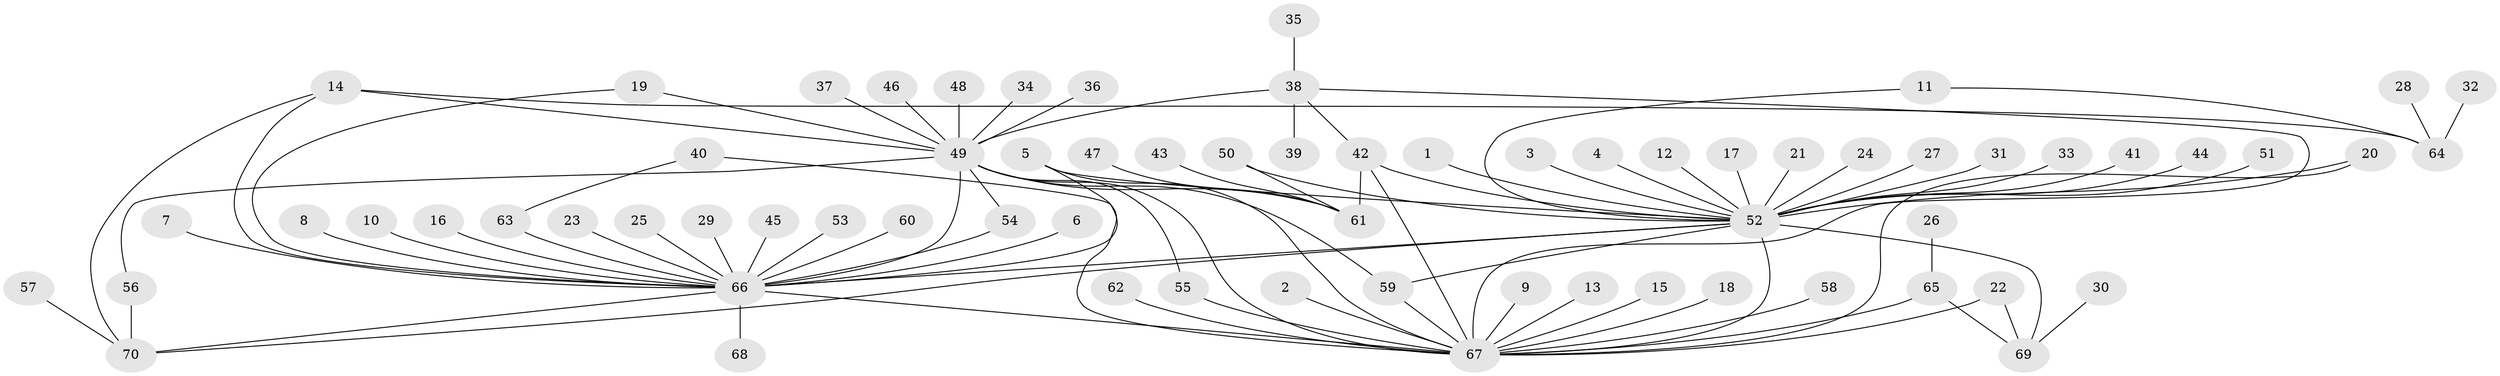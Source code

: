 // original degree distribution, {21: 0.007142857142857143, 23: 0.007142857142857143, 12: 0.007142857142857143, 28: 0.007142857142857143, 1: 0.5285714285714286, 5: 0.03571428571428571, 3: 0.07857142857142857, 7: 0.014285714285714285, 2: 0.2357142857142857, 6: 0.02142857142857143, 4: 0.05714285714285714}
// Generated by graph-tools (version 1.1) at 2025/50/03/09/25 03:50:00]
// undirected, 70 vertices, 92 edges
graph export_dot {
graph [start="1"]
  node [color=gray90,style=filled];
  1;
  2;
  3;
  4;
  5;
  6;
  7;
  8;
  9;
  10;
  11;
  12;
  13;
  14;
  15;
  16;
  17;
  18;
  19;
  20;
  21;
  22;
  23;
  24;
  25;
  26;
  27;
  28;
  29;
  30;
  31;
  32;
  33;
  34;
  35;
  36;
  37;
  38;
  39;
  40;
  41;
  42;
  43;
  44;
  45;
  46;
  47;
  48;
  49;
  50;
  51;
  52;
  53;
  54;
  55;
  56;
  57;
  58;
  59;
  60;
  61;
  62;
  63;
  64;
  65;
  66;
  67;
  68;
  69;
  70;
  1 -- 52 [weight=1.0];
  2 -- 67 [weight=1.0];
  3 -- 52 [weight=1.0];
  4 -- 52 [weight=1.0];
  5 -- 52 [weight=1.0];
  5 -- 66 [weight=1.0];
  5 -- 67 [weight=1.0];
  6 -- 66 [weight=1.0];
  7 -- 66 [weight=1.0];
  8 -- 66 [weight=1.0];
  9 -- 67 [weight=1.0];
  10 -- 66 [weight=1.0];
  11 -- 52 [weight=1.0];
  11 -- 64 [weight=1.0];
  12 -- 52 [weight=1.0];
  13 -- 67 [weight=1.0];
  14 -- 49 [weight=1.0];
  14 -- 64 [weight=1.0];
  14 -- 66 [weight=1.0];
  14 -- 70 [weight=1.0];
  15 -- 67 [weight=1.0];
  16 -- 66 [weight=1.0];
  17 -- 52 [weight=1.0];
  18 -- 67 [weight=1.0];
  19 -- 49 [weight=1.0];
  19 -- 66 [weight=1.0];
  20 -- 52 [weight=1.0];
  20 -- 67 [weight=1.0];
  21 -- 52 [weight=1.0];
  22 -- 67 [weight=1.0];
  22 -- 69 [weight=1.0];
  23 -- 66 [weight=1.0];
  24 -- 52 [weight=1.0];
  25 -- 66 [weight=1.0];
  26 -- 65 [weight=1.0];
  27 -- 52 [weight=1.0];
  28 -- 64 [weight=1.0];
  29 -- 66 [weight=1.0];
  30 -- 69 [weight=1.0];
  31 -- 52 [weight=1.0];
  32 -- 64 [weight=1.0];
  33 -- 52 [weight=1.0];
  34 -- 49 [weight=1.0];
  35 -- 38 [weight=1.0];
  36 -- 49 [weight=1.0];
  37 -- 49 [weight=1.0];
  38 -- 39 [weight=1.0];
  38 -- 42 [weight=1.0];
  38 -- 49 [weight=2.0];
  38 -- 67 [weight=1.0];
  40 -- 63 [weight=1.0];
  40 -- 67 [weight=1.0];
  41 -- 52 [weight=1.0];
  42 -- 52 [weight=1.0];
  42 -- 61 [weight=1.0];
  42 -- 67 [weight=1.0];
  43 -- 61 [weight=1.0];
  44 -- 52 [weight=1.0];
  45 -- 66 [weight=1.0];
  46 -- 49 [weight=1.0];
  47 -- 61 [weight=1.0];
  48 -- 49 [weight=1.0];
  49 -- 54 [weight=1.0];
  49 -- 55 [weight=1.0];
  49 -- 56 [weight=1.0];
  49 -- 59 [weight=1.0];
  49 -- 61 [weight=1.0];
  49 -- 66 [weight=2.0];
  49 -- 67 [weight=1.0];
  50 -- 52 [weight=1.0];
  50 -- 61 [weight=1.0];
  51 -- 52 [weight=1.0];
  52 -- 59 [weight=1.0];
  52 -- 66 [weight=1.0];
  52 -- 67 [weight=2.0];
  52 -- 69 [weight=1.0];
  52 -- 70 [weight=1.0];
  53 -- 66 [weight=1.0];
  54 -- 66 [weight=1.0];
  55 -- 67 [weight=1.0];
  56 -- 70 [weight=1.0];
  57 -- 70 [weight=1.0];
  58 -- 67 [weight=1.0];
  59 -- 67 [weight=1.0];
  60 -- 66 [weight=1.0];
  62 -- 67 [weight=1.0];
  63 -- 66 [weight=1.0];
  65 -- 67 [weight=1.0];
  65 -- 69 [weight=1.0];
  66 -- 67 [weight=2.0];
  66 -- 68 [weight=1.0];
  66 -- 70 [weight=1.0];
}
